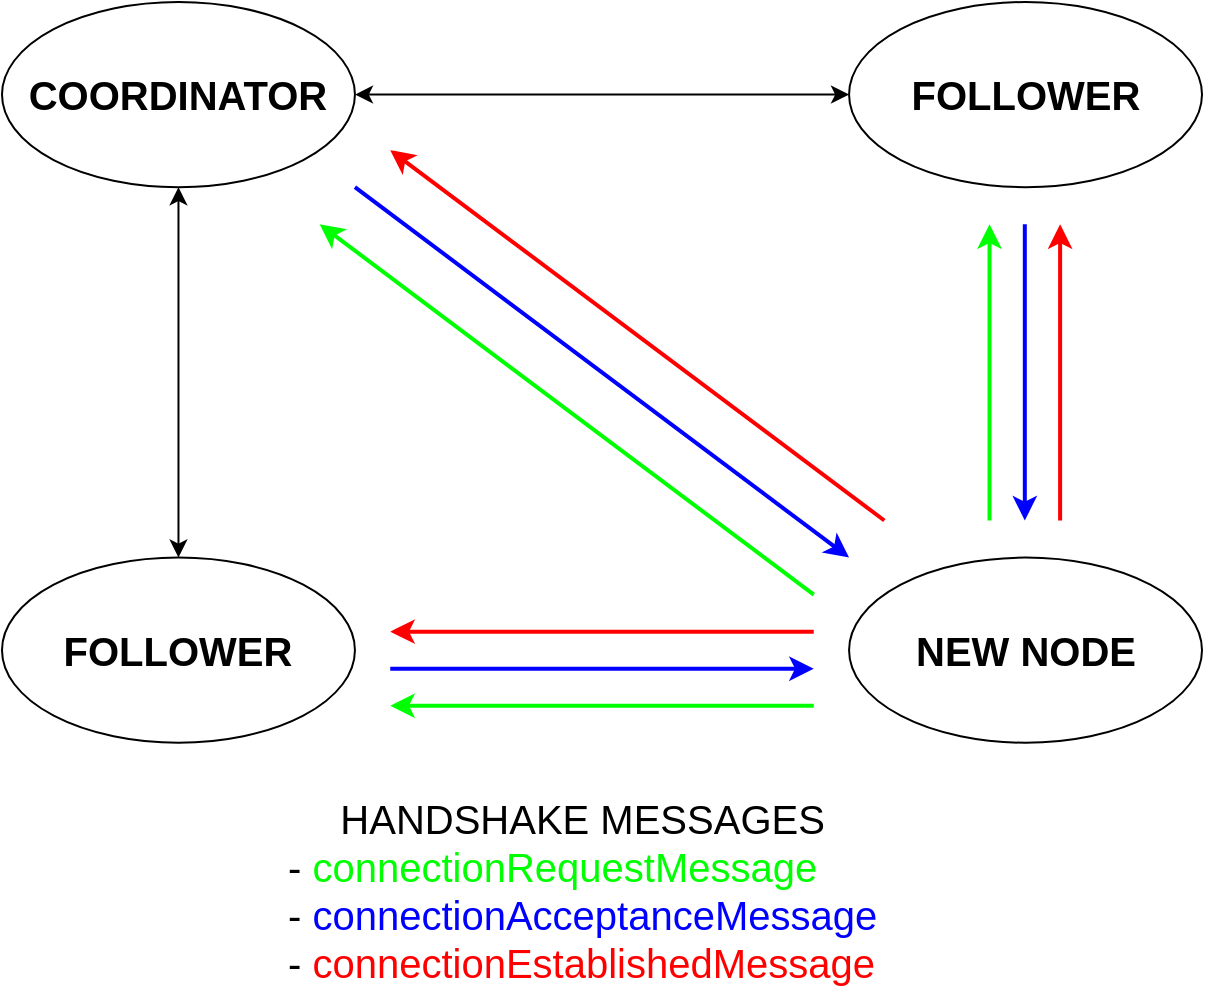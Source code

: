 <mxfile version="20.7.4" type="device"><diagram id="R3qggjprLtKgNNVYk_D6" name="Page-1"><mxGraphModel dx="1098" dy="836" grid="1" gridSize="10" guides="1" tooltips="1" connect="1" arrows="1" fold="1" page="1" pageScale="1" pageWidth="850" pageHeight="1100" math="0" shadow="0"><root><mxCell id="0"/><mxCell id="1" parent="0"/><mxCell id="Mwm7d-DLbmXqXVrbj2g--21" value="" style="group" parent="1" vertex="1" connectable="0"><mxGeometry width="600" height="500" as="geometry"/></mxCell><mxCell id="Mwm7d-DLbmXqXVrbj2g--1" value="&lt;b&gt;&lt;font style=&quot;font-size: 20px;&quot;&gt;COORDINATOR&lt;/font&gt;&lt;/b&gt;" style="ellipse;whiteSpace=wrap;html=1;" parent="Mwm7d-DLbmXqXVrbj2g--21" vertex="1"><mxGeometry width="176.471" height="92.593" as="geometry"/></mxCell><mxCell id="Mwm7d-DLbmXqXVrbj2g--2" value="&lt;b&gt;&lt;font style=&quot;font-size: 20px;&quot;&gt;FOLLOWER&lt;/font&gt;&lt;/b&gt;" style="ellipse;whiteSpace=wrap;html=1;" parent="Mwm7d-DLbmXqXVrbj2g--21" vertex="1"><mxGeometry x="423.529" width="176.471" height="92.593" as="geometry"/></mxCell><mxCell id="Mwm7d-DLbmXqXVrbj2g--3" value="&lt;b&gt;&lt;font style=&quot;font-size: 20px;&quot;&gt;FOLLOWER&lt;/font&gt;&lt;/b&gt;" style="ellipse;whiteSpace=wrap;html=1;" parent="Mwm7d-DLbmXqXVrbj2g--21" vertex="1"><mxGeometry y="277.778" width="176.471" height="92.593" as="geometry"/></mxCell><mxCell id="Mwm7d-DLbmXqXVrbj2g--4" value="&lt;b&gt;&lt;font style=&quot;font-size: 20px;&quot;&gt;NEW NODE&lt;/font&gt;&lt;/b&gt;" style="ellipse;whiteSpace=wrap;html=1;" parent="Mwm7d-DLbmXqXVrbj2g--21" vertex="1"><mxGeometry x="423.529" y="277.778" width="176.471" height="92.593" as="geometry"/></mxCell><mxCell id="Mwm7d-DLbmXqXVrbj2g--5" value="" style="endArrow=classic;startArrow=classic;html=1;rounded=0;entryX=1;entryY=0.5;entryDx=0;entryDy=0;exitX=0;exitY=0.5;exitDx=0;exitDy=0;" parent="Mwm7d-DLbmXqXVrbj2g--21" source="Mwm7d-DLbmXqXVrbj2g--2" target="Mwm7d-DLbmXqXVrbj2g--1" edge="1"><mxGeometry width="50" height="50" relative="1" as="geometry"><mxPoint x="617.647" y="388.889" as="sourcePoint"/><mxPoint x="705.882" y="296.296" as="targetPoint"/></mxGeometry></mxCell><mxCell id="Mwm7d-DLbmXqXVrbj2g--7" value="" style="endArrow=classic;startArrow=classic;html=1;rounded=0;entryX=0.5;entryY=1;entryDx=0;entryDy=0;exitX=0.5;exitY=0;exitDx=0;exitDy=0;" parent="Mwm7d-DLbmXqXVrbj2g--21" source="Mwm7d-DLbmXqXVrbj2g--3" target="Mwm7d-DLbmXqXVrbj2g--1" edge="1"><mxGeometry width="50" height="50" relative="1" as="geometry"><mxPoint x="617.647" y="388.889" as="sourcePoint"/><mxPoint x="705.882" y="296.296" as="targetPoint"/></mxGeometry></mxCell><mxCell id="Mwm7d-DLbmXqXVrbj2g--8" value="" style="endArrow=classic;html=1;rounded=0;exitX=0.5;exitY=0;exitDx=0;exitDy=0;strokeColor=#00FF00;strokeWidth=2;" parent="Mwm7d-DLbmXqXVrbj2g--21" edge="1"><mxGeometry width="50" height="50" relative="1" as="geometry"><mxPoint x="493.765" y="259.259" as="sourcePoint"/><mxPoint x="493.765" y="111.111" as="targetPoint"/></mxGeometry></mxCell><mxCell id="Mwm7d-DLbmXqXVrbj2g--11" value="&lt;div style=&quot;text-align: center; font-size: 20px;&quot;&gt;&lt;font style=&quot;font-size: 20px;&quot;&gt;HANDSHAKE MESSAGES&lt;/font&gt;&lt;/div&gt;&lt;div style=&quot;font-size: 20px;&quot;&gt;&lt;font style=&quot;font-size: 20px;&quot;&gt;&lt;span style=&quot;background-color: initial;&quot;&gt;- &lt;/span&gt;&lt;font style=&quot;background-color: initial; font-size: 20px;&quot; color=&quot;#00ff00&quot;&gt;connectionRequestMessage&lt;/font&gt;&lt;/font&gt;&lt;/div&gt;&lt;font style=&quot;font-size: 20px;&quot;&gt;- &lt;font style=&quot;font-size: 20px;&quot; color=&quot;#0000ff&quot;&gt;connectionAcceptanceMessage&lt;br&gt;&lt;/font&gt;- &lt;font style=&quot;font-size: 20px;&quot; color=&quot;#ff0000&quot;&gt;connectionEstablishedMessage&lt;/font&gt;&lt;/font&gt;" style="strokeWidth=2;html=1;shape=mxgraph.flowchart.annotation_1;align=left;pointerEvents=1;strokeColor=none;" parent="Mwm7d-DLbmXqXVrbj2g--21" vertex="1"><mxGeometry x="141.176" y="388.889" width="317.647" height="111.111" as="geometry"/></mxCell><mxCell id="Mwm7d-DLbmXqXVrbj2g--12" value="" style="endArrow=classic;html=1;rounded=0;strokeColor=#0000FF;strokeWidth=2;" parent="Mwm7d-DLbmXqXVrbj2g--21" edge="1"><mxGeometry width="50" height="50" relative="1" as="geometry"><mxPoint x="511.412" y="111.111" as="sourcePoint"/><mxPoint x="511.412" y="259.259" as="targetPoint"/></mxGeometry></mxCell><mxCell id="Mwm7d-DLbmXqXVrbj2g--14" value="" style="endArrow=classic;html=1;rounded=0;exitX=0.5;exitY=0;exitDx=0;exitDy=0;strokeColor=#FF0000;strokeWidth=2;" parent="Mwm7d-DLbmXqXVrbj2g--21" edge="1"><mxGeometry x="0.25" y="-10" width="50" height="50" relative="1" as="geometry"><mxPoint x="529.059" y="259.259" as="sourcePoint"/><mxPoint x="529.059" y="111.111" as="targetPoint"/><mxPoint as="offset"/></mxGeometry></mxCell><mxCell id="Mwm7d-DLbmXqXVrbj2g--15" value="" style="endArrow=classic;html=1;rounded=0;strokeColor=#00FF00;strokeWidth=2;" parent="Mwm7d-DLbmXqXVrbj2g--21" edge="1"><mxGeometry width="50" height="50" relative="1" as="geometry"><mxPoint x="405.882" y="296.296" as="sourcePoint"/><mxPoint x="158.824" y="111.111" as="targetPoint"/></mxGeometry></mxCell><mxCell id="Mwm7d-DLbmXqXVrbj2g--16" value="" style="endArrow=classic;html=1;rounded=0;strokeColor=#0000FF;strokeWidth=2;" parent="Mwm7d-DLbmXqXVrbj2g--21" edge="1"><mxGeometry width="50" height="50" relative="1" as="geometry"><mxPoint x="176.471" y="92.593" as="sourcePoint"/><mxPoint x="423.529" y="277.778" as="targetPoint"/></mxGeometry></mxCell><mxCell id="Mwm7d-DLbmXqXVrbj2g--17" value="" style="endArrow=classic;html=1;rounded=0;strokeColor=#FF0000;strokeWidth=2;" parent="Mwm7d-DLbmXqXVrbj2g--21" edge="1"><mxGeometry x="0.25" y="-10" width="50" height="50" relative="1" as="geometry"><mxPoint x="441.176" y="259.259" as="sourcePoint"/><mxPoint x="194.118" y="74.074" as="targetPoint"/><mxPoint as="offset"/></mxGeometry></mxCell><mxCell id="Mwm7d-DLbmXqXVrbj2g--18" value="" style="endArrow=classic;html=1;rounded=0;strokeColor=#00FF00;strokeWidth=2;" parent="Mwm7d-DLbmXqXVrbj2g--21" edge="1"><mxGeometry width="50" height="50" relative="1" as="geometry"><mxPoint x="405.882" y="351.852" as="sourcePoint"/><mxPoint x="194.118" y="351.852" as="targetPoint"/></mxGeometry></mxCell><mxCell id="Mwm7d-DLbmXqXVrbj2g--19" value="" style="endArrow=classic;html=1;rounded=0;strokeColor=#0000FF;strokeWidth=2;" parent="Mwm7d-DLbmXqXVrbj2g--21" edge="1"><mxGeometry width="50" height="50" relative="1" as="geometry"><mxPoint x="194.118" y="333.333" as="sourcePoint"/><mxPoint x="405.882" y="333.333" as="targetPoint"/></mxGeometry></mxCell><mxCell id="Mwm7d-DLbmXqXVrbj2g--20" value="" style="endArrow=classic;html=1;rounded=0;strokeColor=#FF0000;strokeWidth=2;" parent="Mwm7d-DLbmXqXVrbj2g--21" edge="1"><mxGeometry x="0.25" y="-10" width="50" height="50" relative="1" as="geometry"><mxPoint x="405.882" y="314.815" as="sourcePoint"/><mxPoint x="194.118" y="314.815" as="targetPoint"/><mxPoint as="offset"/></mxGeometry></mxCell></root></mxGraphModel></diagram></mxfile>